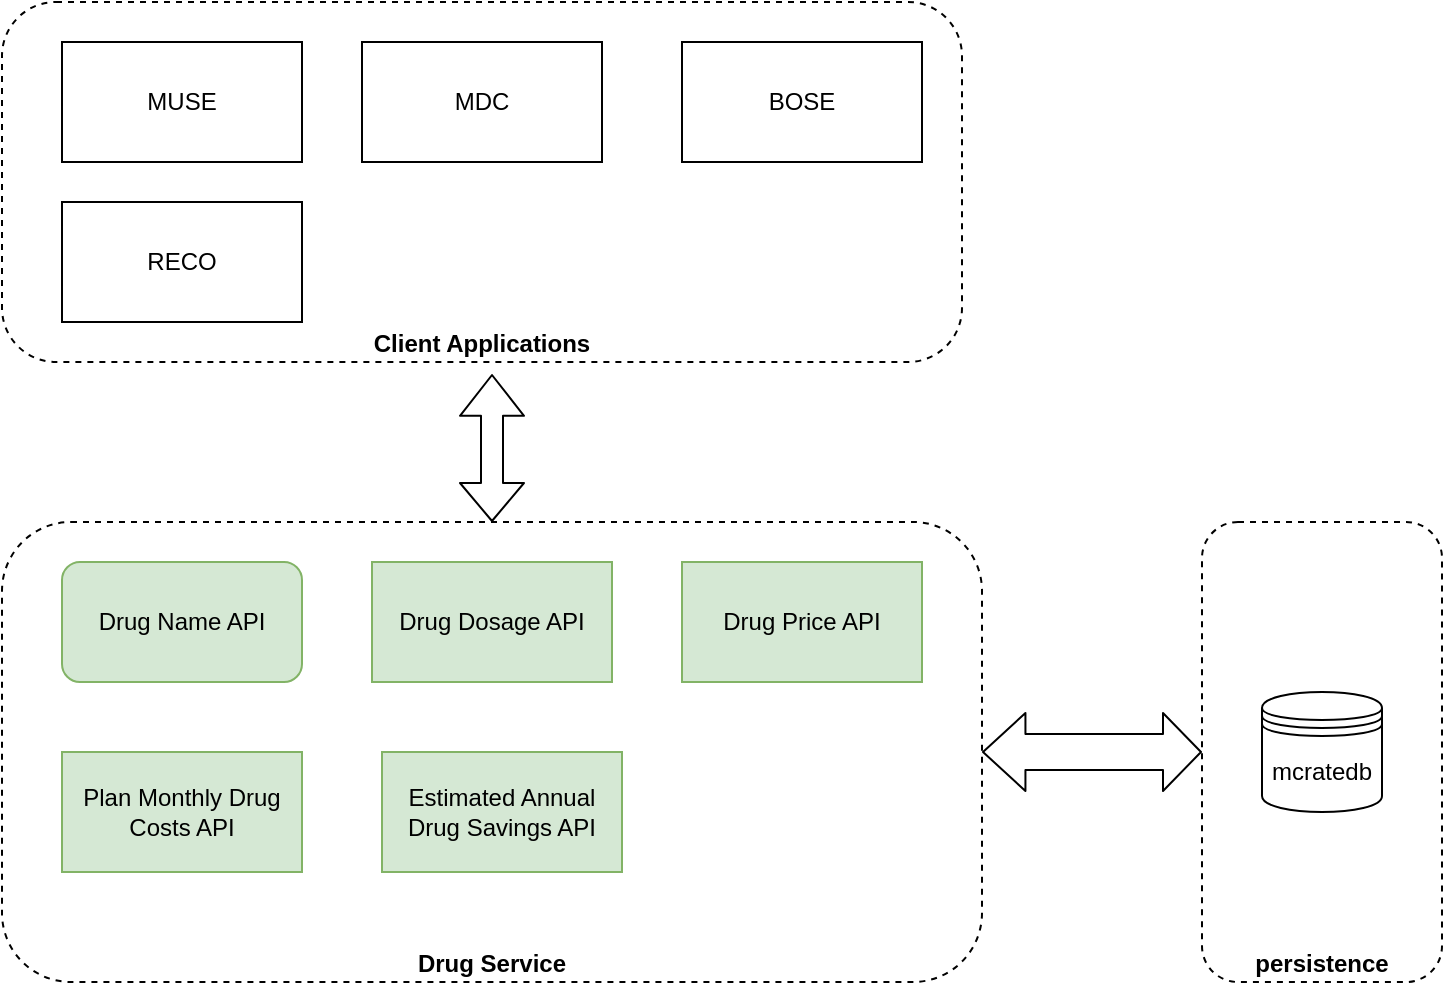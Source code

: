 <mxfile version="12.2.7" type="github" pages="1">
  <diagram id="afgf8XY-Uz3RF6w87Orz" name="Page-1">
    <mxGraphModel dx="1408" dy="748" grid="1" gridSize="10" guides="1" tooltips="1" connect="1" arrows="1" fold="1" page="1" pageScale="1" pageWidth="850" pageHeight="1100" math="0" shadow="0">
      <root>
        <mxCell id="0"/>
        <mxCell id="1" parent="0"/>
        <mxCell id="l-Ivg3MEavScs8ukIETI-1" value="&lt;b&gt;Client Applications&lt;/b&gt;" style="rounded=1;whiteSpace=wrap;html=1;verticalAlign=bottom;dashed=1;" parent="1" vertex="1">
          <mxGeometry x="160" y="20" width="480" height="180" as="geometry"/>
        </mxCell>
        <mxCell id="l-Ivg3MEavScs8ukIETI-2" value="MUSE" style="rounded=0;whiteSpace=wrap;html=1;" parent="1" vertex="1">
          <mxGeometry x="190" y="40" width="120" height="60" as="geometry"/>
        </mxCell>
        <mxCell id="l-Ivg3MEavScs8ukIETI-3" value="RECO" style="rounded=0;whiteSpace=wrap;html=1;" parent="1" vertex="1">
          <mxGeometry x="190" y="120" width="120" height="60" as="geometry"/>
        </mxCell>
        <mxCell id="l-Ivg3MEavScs8ukIETI-4" value="MDC" style="rounded=0;whiteSpace=wrap;html=1;" parent="1" vertex="1">
          <mxGeometry x="340" y="40" width="120" height="60" as="geometry"/>
        </mxCell>
        <mxCell id="l-Ivg3MEavScs8ukIETI-5" value="BOSE" style="rounded=0;whiteSpace=wrap;html=1;" parent="1" vertex="1">
          <mxGeometry x="500" y="40" width="120" height="60" as="geometry"/>
        </mxCell>
        <mxCell id="l-Ivg3MEavScs8ukIETI-7" value="&lt;b&gt;Drug Service&lt;/b&gt;" style="rounded=1;whiteSpace=wrap;html=1;dashed=1;verticalAlign=bottom;" parent="1" vertex="1">
          <mxGeometry x="160" y="280" width="490" height="230" as="geometry"/>
        </mxCell>
        <mxCell id="l-Ivg3MEavScs8ukIETI-8" value="Drug Name API" style="rounded=1;whiteSpace=wrap;html=1;fillColor=#d5e8d4;strokeColor=#82b366;" parent="1" vertex="1">
          <mxGeometry x="190" y="300" width="120" height="60" as="geometry"/>
        </mxCell>
        <mxCell id="l-Ivg3MEavScs8ukIETI-9" value="Drug Dosage API" style="rounded=0;whiteSpace=wrap;html=1;fillColor=#d5e8d4;strokeColor=#82b366;" parent="1" vertex="1">
          <mxGeometry x="345" y="300" width="120" height="60" as="geometry"/>
        </mxCell>
        <mxCell id="l-Ivg3MEavScs8ukIETI-10" value="Drug Price API" style="rounded=0;whiteSpace=wrap;html=1;fillColor=#d5e8d4;strokeColor=#82b366;" parent="1" vertex="1">
          <mxGeometry x="500" y="300" width="120" height="60" as="geometry"/>
        </mxCell>
        <mxCell id="l-Ivg3MEavScs8ukIETI-11" value="Plan Monthly Drug Costs API" style="rounded=0;whiteSpace=wrap;html=1;fillColor=#d5e8d4;strokeColor=#82b366;" parent="1" vertex="1">
          <mxGeometry x="190" y="395" width="120" height="60" as="geometry"/>
        </mxCell>
        <mxCell id="l-Ivg3MEavScs8ukIETI-12" value="Estimated Annual Drug Savings API" style="rounded=0;whiteSpace=wrap;html=1;fillColor=#d5e8d4;strokeColor=#82b366;" parent="1" vertex="1">
          <mxGeometry x="350" y="395" width="120" height="60" as="geometry"/>
        </mxCell>
        <mxCell id="l-Ivg3MEavScs8ukIETI-15" value="persistence" style="rounded=1;whiteSpace=wrap;html=1;dashed=1;verticalAlign=bottom;fontStyle=1" parent="1" vertex="1">
          <mxGeometry x="760" y="280" width="120" height="230" as="geometry"/>
        </mxCell>
        <mxCell id="l-Ivg3MEavScs8ukIETI-16" value="mcratedb" style="shape=datastore;whiteSpace=wrap;html=1;" parent="1" vertex="1">
          <mxGeometry x="790" y="365" width="60" height="60" as="geometry"/>
        </mxCell>
        <mxCell id="l-Ivg3MEavScs8ukIETI-19" value="" style="shape=flexArrow;endArrow=classic;startArrow=classic;html=1;width=18;startSize=6.74;exitX=1;exitY=0.5;exitDx=0;exitDy=0;entryX=0;entryY=0.5;entryDx=0;entryDy=0;" parent="1" source="l-Ivg3MEavScs8ukIETI-7" target="l-Ivg3MEavScs8ukIETI-15" edge="1">
          <mxGeometry width="50" height="50" relative="1" as="geometry">
            <mxPoint x="680" y="440" as="sourcePoint"/>
            <mxPoint x="750" y="440" as="targetPoint"/>
          </mxGeometry>
        </mxCell>
        <mxCell id="l-Ivg3MEavScs8ukIETI-20" value="" style="shape=flexArrow;endArrow=classic;startArrow=classic;html=1;exitX=0.5;exitY=0;exitDx=0;exitDy=0;width=11;endSize=6.46;" parent="1" source="l-Ivg3MEavScs8ukIETI-7" edge="1">
          <mxGeometry width="50" height="50" relative="1" as="geometry">
            <mxPoint x="360" y="260" as="sourcePoint"/>
            <mxPoint x="405" y="206" as="targetPoint"/>
          </mxGeometry>
        </mxCell>
      </root>
    </mxGraphModel>
  </diagram>
</mxfile>
